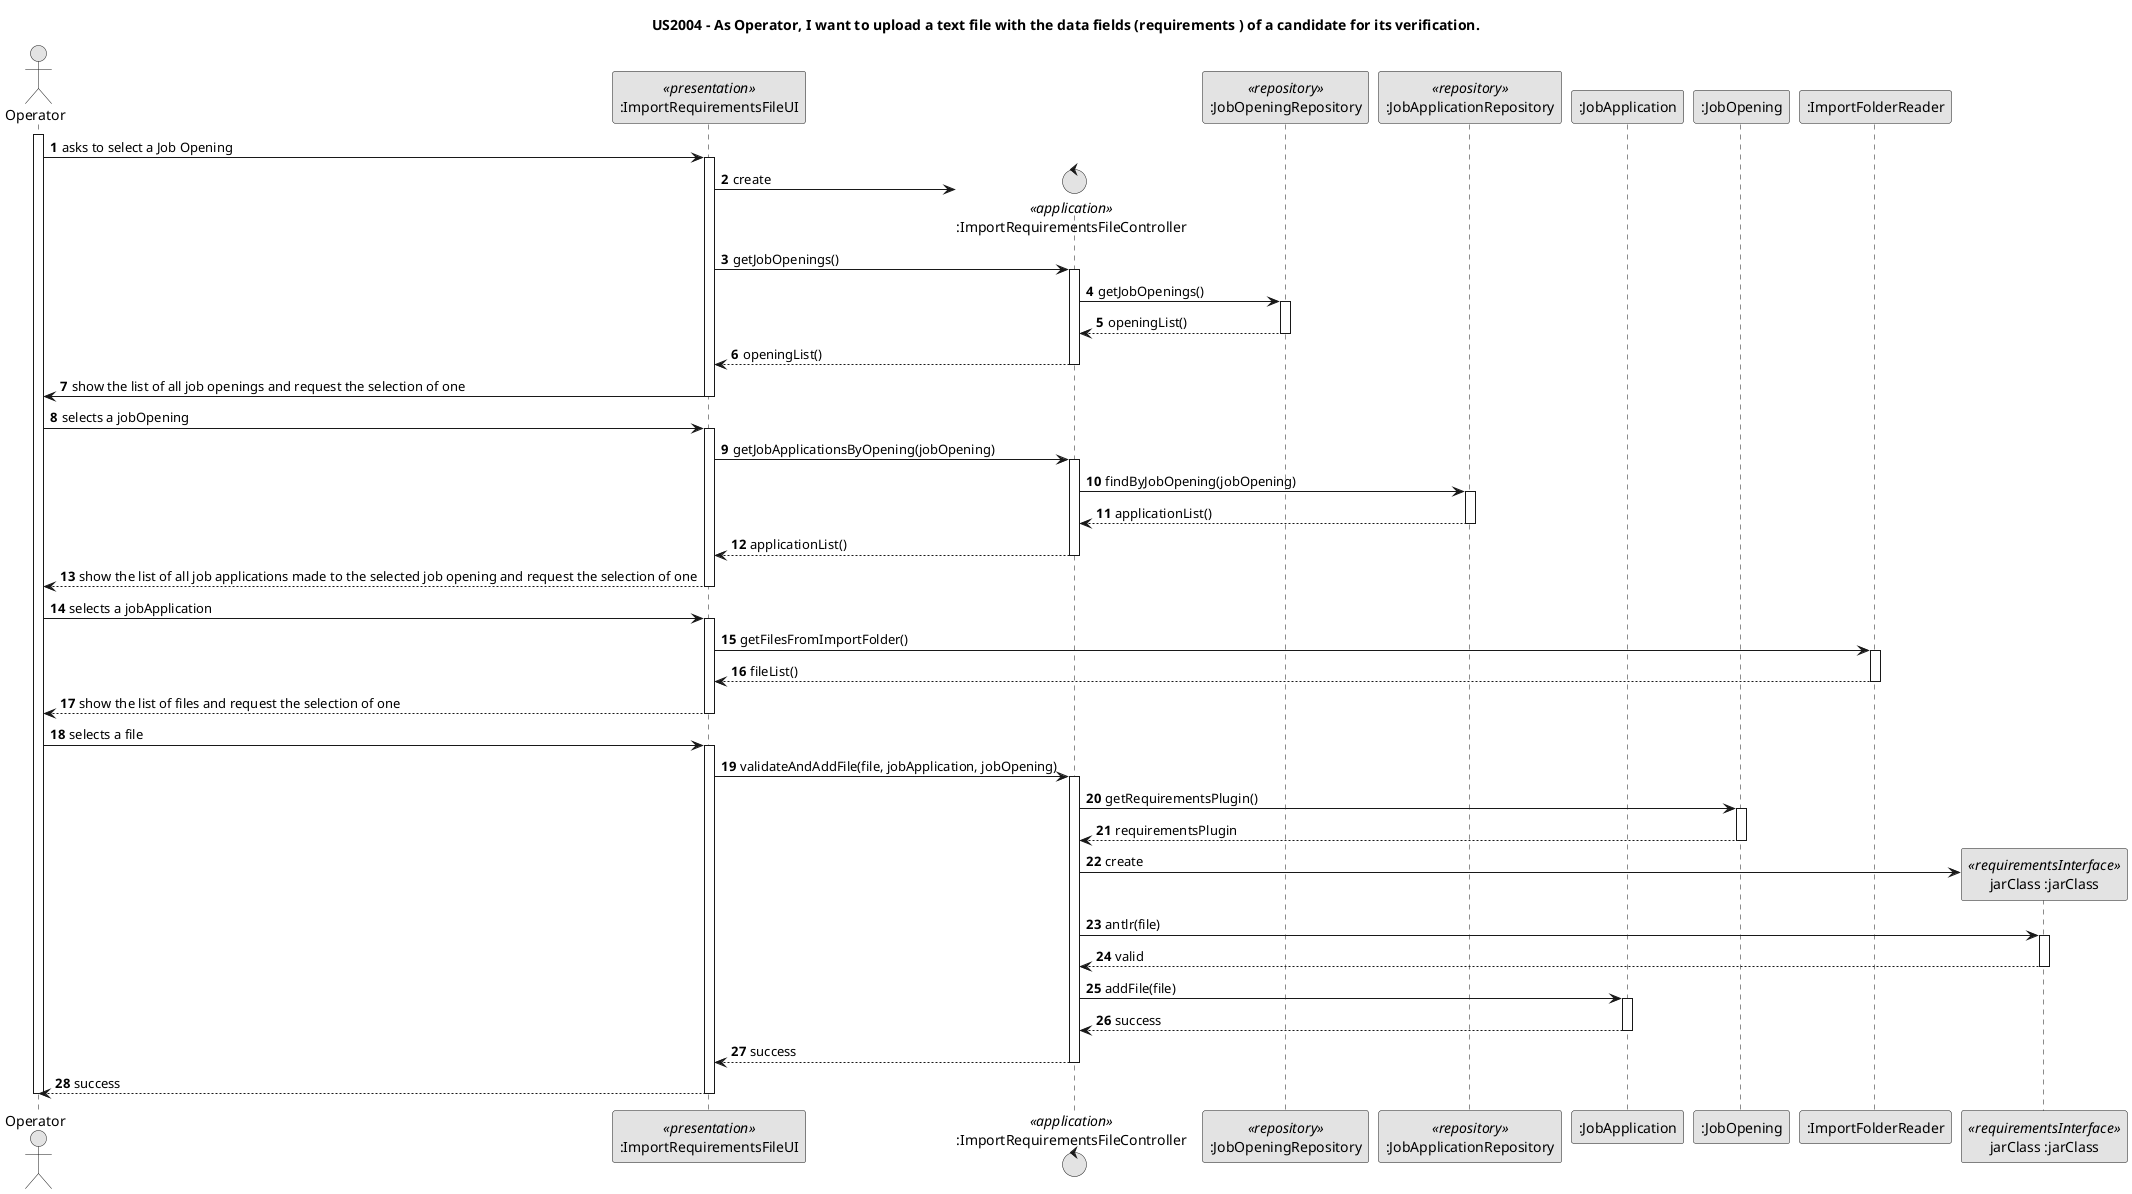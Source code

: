 @startuml
skinparam monochrome true
skinparam packageStyle rectangle
skinparam shadowing false

autonumber

title "US2004 - As Operator, I want to upload a text file with the data fields (requirements ) of a candidate for its verification."
'hide footbox
actor "Operator" as CM
participant ":ImportRequirementsFileUI" as UI <<presentation>>
control ":ImportRequirementsFileController" as CTRL <<application>>
participant ":JobOpeningRepository" as OR <<repository>>
participant ":JobApplicationRepository" as AR <<repository>>
participant ":JobApplication" as JA
participant ":JobOpening" as JO
participant ":ImportFolderReader" as File
participant "jarClass :jarClass" as JAR <<requirementsInterface>>


activate CM

    CM -> UI : asks to select a Job Opening

    activate UI

        UI -> CTRL** : create


        UI -> CTRL : getJobOpenings()
        activate CTRL
        CTRL->OR : getJobOpenings()
           activate OR
           OR --> CTRL : openingList()
           deactivate OR
           CTRL --> UI : openingList()
           deactivate CTRL




    UI -> CM: show the list of all job openings and request the selection of one

    deactivate UI

    CM -> UI : selects a jobOpening
    activate UI
        UI -> CTRL : getJobApplicationsByOpening(jobOpening)
        activate CTRL
        CTRL->AR : findByJobOpening(jobOpening)
           activate AR
           AR --> CTRL : applicationList()
           deactivate AR
           CTRL --> UI : applicationList()
           deactivate CTRL
        UI --> CM : show the list of all job applications made to the selected job opening and request the selection of one

    deactivate UI

    CM -> UI : selects a jobApplication
    activate UI
    UI -> File : getFilesFromImportFolder()
    activate File
           File --> UI : fileList()
           deactivate File
        UI --> CM : show the list of files and request the selection of one

    deactivate UI

    CM -> UI : selects a file
    activate UI
    UI -> CTRL : validateAndAddFile(file, jobApplication, jobOpening)
    activate CTRL
    CTRL -> JO : getRequirementsPlugin()
    activate JO
    JO --> CTRL: requirementsPlugin
    deactivate JO
    CTRL -> JAR** : create
    CTRL -> JAR: antlr(file)
    activate JAR
    JAR --> CTRL : valid
    deactivate JAR
    CTRL -> JA : addFile(file)
    activate JA
    JA --> CTRL : success
    deactivate JA
    CTRL --> UI : success
    deactivate CTRL
    UI --> CM : success
    deactivate UI



    deactivate UI
deactivate CM

@enduml
